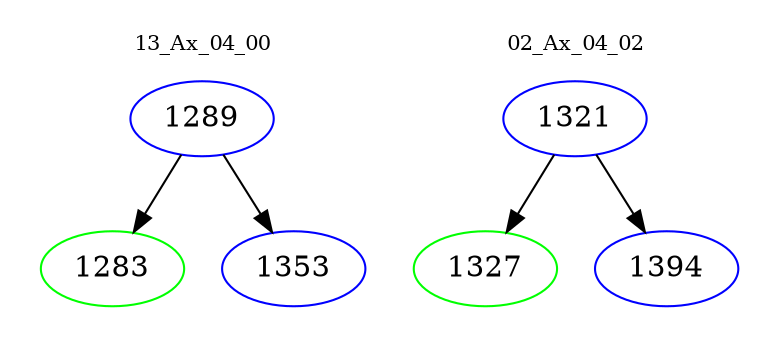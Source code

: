 digraph{
subgraph cluster_0 {
color = white
label = "13_Ax_04_00";
fontsize=10;
T0_1289 [label="1289", color="blue"]
T0_1289 -> T0_1283 [color="black"]
T0_1283 [label="1283", color="green"]
T0_1289 -> T0_1353 [color="black"]
T0_1353 [label="1353", color="blue"]
}
subgraph cluster_1 {
color = white
label = "02_Ax_04_02";
fontsize=10;
T1_1321 [label="1321", color="blue"]
T1_1321 -> T1_1327 [color="black"]
T1_1327 [label="1327", color="green"]
T1_1321 -> T1_1394 [color="black"]
T1_1394 [label="1394", color="blue"]
}
}

